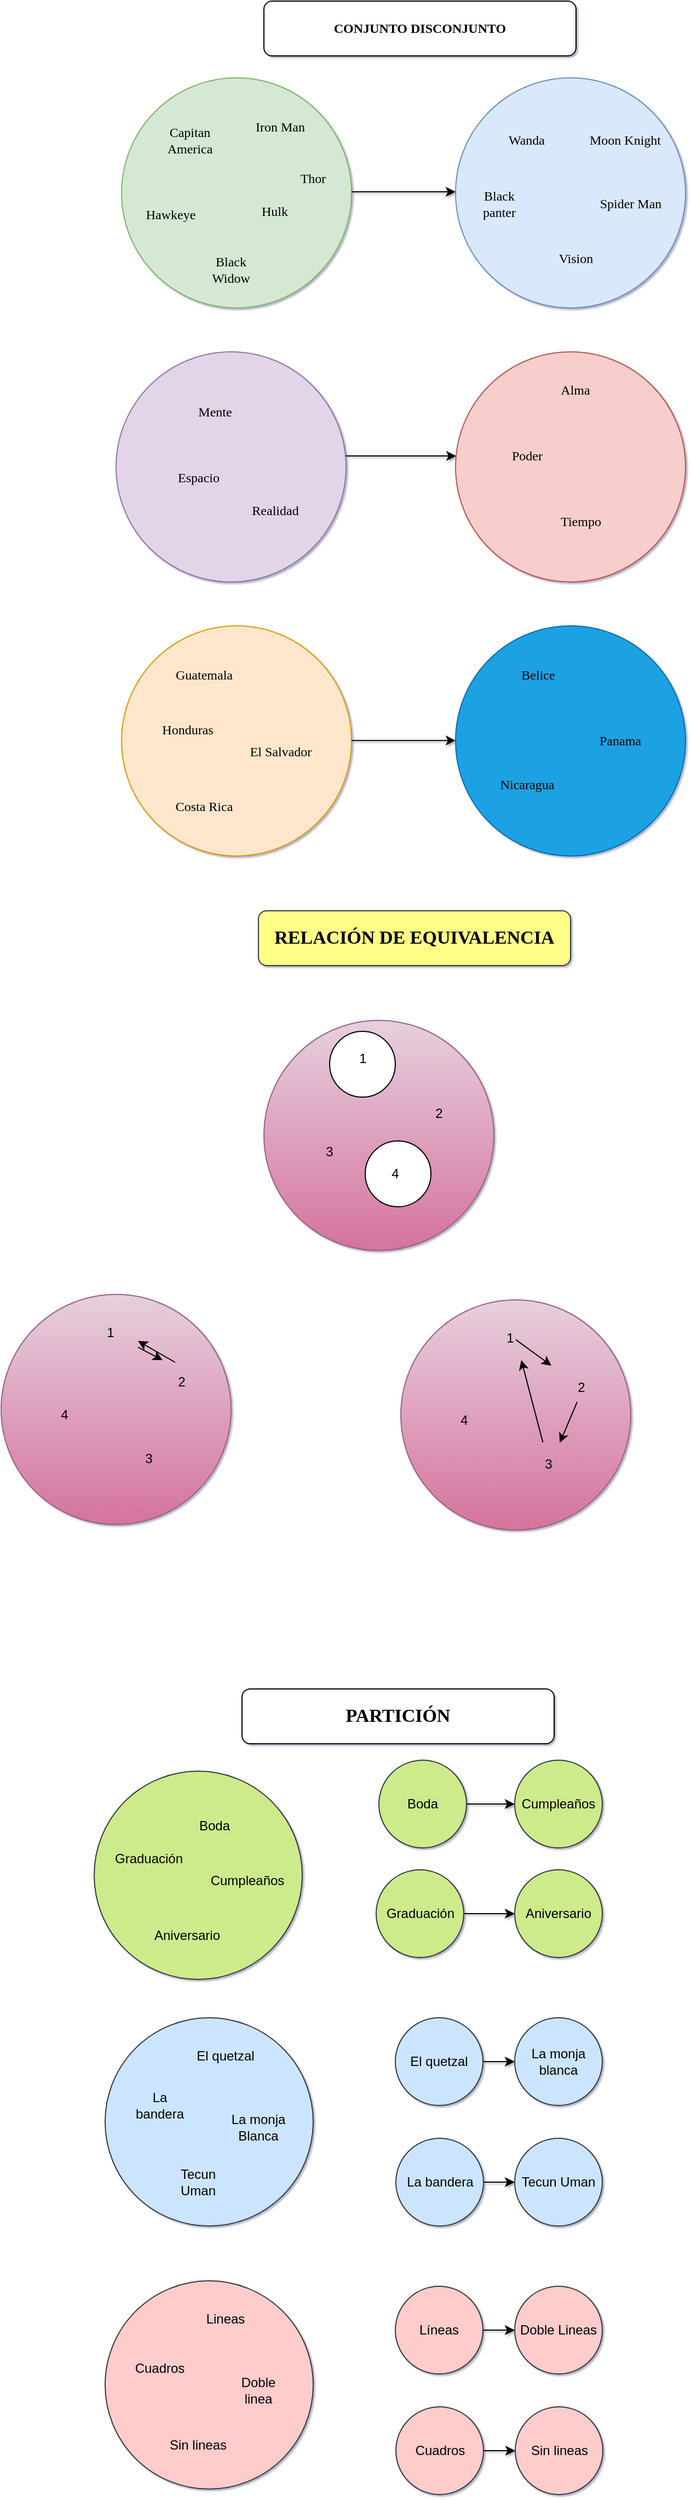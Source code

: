 <mxfile version="24.7.8">
  <diagram name="Página-1" id="axGaOMiNguj9mNMehI1z">
    <mxGraphModel dx="1133" dy="390" grid="1" gridSize="10" guides="1" tooltips="1" connect="1" arrows="1" fold="1" page="0" pageScale="1" pageWidth="827" pageHeight="1169" math="0" shadow="1">
      <root>
        <mxCell id="0" />
        <mxCell id="1" parent="0" />
        <mxCell id="NTW8lqb4IceoXrUEUNiD-11" value="" style="ellipse;whiteSpace=wrap;html=1;aspect=fixed;fillColor=#dae8fc;strokeColor=#6c8ebf;" vertex="1" parent="1">
          <mxGeometry x="390" y="70" width="210" height="210" as="geometry" />
        </mxCell>
        <mxCell id="NTW8lqb4IceoXrUEUNiD-7" value="" style="ellipse;whiteSpace=wrap;html=1;aspect=fixed;fillColor=#e1d5e7;strokeColor=#9673a6;" vertex="1" parent="1">
          <mxGeometry x="80" y="320" width="210" height="210" as="geometry" />
        </mxCell>
        <mxCell id="NTW8lqb4IceoXrUEUNiD-25" value="" style="ellipse;whiteSpace=wrap;html=1;aspect=fixed;fillColor=#f8cecc;strokeColor=#b85450;" vertex="1" parent="1">
          <mxGeometry x="390" y="320" width="210" height="210" as="geometry" />
        </mxCell>
        <mxCell id="NTW8lqb4IceoXrUEUNiD-1" value="" style="ellipse;whiteSpace=wrap;html=1;aspect=fixed;fillColor=#d5e8d4;strokeColor=#82b366;" vertex="1" parent="1">
          <mxGeometry x="85" y="70" width="210" height="210" as="geometry" />
        </mxCell>
        <mxCell id="NTW8lqb4IceoXrUEUNiD-2" value="&lt;font style=&quot;vertical-align: inherit;&quot;&gt;&lt;font style=&quot;vertical-align: inherit;&quot;&gt;&lt;font style=&quot;vertical-align: inherit;&quot;&gt;&lt;font style=&quot;vertical-align: inherit;&quot;&gt;Moon Knight&lt;/font&gt;&lt;/font&gt;&lt;/font&gt;&lt;/font&gt;" style="text;html=1;align=center;verticalAlign=middle;whiteSpace=wrap;rounded=0;fontFamily=Comic Sans MS;" vertex="1" parent="1">
          <mxGeometry x="500" y="117" width="90" height="20" as="geometry" />
        </mxCell>
        <mxCell id="NTW8lqb4IceoXrUEUNiD-3" value="&lt;font style=&quot;vertical-align: inherit;&quot;&gt;&lt;font style=&quot;vertical-align: inherit;&quot;&gt;&lt;font style=&quot;vertical-align: inherit;&quot;&gt;&lt;font style=&quot;vertical-align: inherit;&quot;&gt;Spider Man&lt;/font&gt;&lt;/font&gt;&lt;/font&gt;&lt;/font&gt;" style="text;html=1;align=center;verticalAlign=middle;whiteSpace=wrap;rounded=0;fontFamily=Comic Sans MS;" vertex="1" parent="1">
          <mxGeometry x="510" y="170" width="80" height="30" as="geometry" />
        </mxCell>
        <mxCell id="NTW8lqb4IceoXrUEUNiD-5" value="&lt;font style=&quot;vertical-align: inherit;&quot;&gt;&lt;font style=&quot;vertical-align: inherit;&quot;&gt;Hulk&lt;/font&gt;&lt;/font&gt;" style="text;html=1;align=center;verticalAlign=middle;whiteSpace=wrap;rounded=0;fontFamily=Comic Sans MS;" vertex="1" parent="1">
          <mxGeometry x="195" y="177" width="60" height="30" as="geometry" />
        </mxCell>
        <mxCell id="NTW8lqb4IceoXrUEUNiD-40" value="" style="edgeStyle=orthogonalEdgeStyle;rounded=0;orthogonalLoop=1;jettySize=auto;html=1;fontFamily=Comic Sans MS;" edge="1" parent="1" source="NTW8lqb4IceoXrUEUNiD-7" target="NTW8lqb4IceoXrUEUNiD-25">
          <mxGeometry relative="1" as="geometry">
            <Array as="points">
              <mxPoint x="320" y="415" />
              <mxPoint x="320" y="415" />
            </Array>
          </mxGeometry>
        </mxCell>
        <mxCell id="NTW8lqb4IceoXrUEUNiD-16" value="&lt;font style=&quot;vertical-align: inherit;&quot;&gt;&lt;font style=&quot;vertical-align: inherit;&quot;&gt;Mente&lt;/font&gt;&lt;/font&gt;" style="text;html=1;align=center;verticalAlign=middle;resizable=0;points=[];autosize=1;strokeColor=none;fillColor=none;fontFamily=Comic Sans MS;" vertex="1" parent="1">
          <mxGeometry x="140" y="360" width="60" height="30" as="geometry" />
        </mxCell>
        <mxCell id="NTW8lqb4IceoXrUEUNiD-17" value="&lt;font style=&quot;vertical-align: inherit;&quot;&gt;&lt;font style=&quot;vertical-align: inherit;&quot;&gt;Alma&lt;/font&gt;&lt;/font&gt;" style="text;html=1;align=center;verticalAlign=middle;resizable=0;points=[];autosize=1;strokeColor=none;fillColor=none;fontFamily=Comic Sans MS;" vertex="1" parent="1">
          <mxGeometry x="474" y="340" width="50" height="30" as="geometry" />
        </mxCell>
        <mxCell id="NTW8lqb4IceoXrUEUNiD-18" value="&lt;font style=&quot;vertical-align: inherit;&quot;&gt;&lt;font style=&quot;vertical-align: inherit;&quot;&gt;Tiempo&lt;/font&gt;&lt;/font&gt;" style="text;html=1;align=center;verticalAlign=middle;resizable=0;points=[];autosize=1;strokeColor=none;fillColor=none;fontFamily=Comic Sans MS;" vertex="1" parent="1">
          <mxGeometry x="474" y="460" width="60" height="30" as="geometry" />
        </mxCell>
        <mxCell id="NTW8lqb4IceoXrUEUNiD-19" value="&lt;font style=&quot;vertical-align: inherit;&quot;&gt;&lt;font style=&quot;vertical-align: inherit;&quot;&gt;Realidad&lt;/font&gt;&lt;/font&gt;" style="text;html=1;align=center;verticalAlign=middle;resizable=0;points=[];autosize=1;strokeColor=none;fillColor=none;fontFamily=Comic Sans MS;" vertex="1" parent="1">
          <mxGeometry x="190" y="450" width="70" height="30" as="geometry" />
        </mxCell>
        <mxCell id="NTW8lqb4IceoXrUEUNiD-20" value="&lt;font style=&quot;vertical-align: inherit;&quot;&gt;&lt;font style=&quot;vertical-align: inherit;&quot;&gt;Espacio&lt;/font&gt;&lt;/font&gt;" style="text;html=1;align=center;verticalAlign=middle;resizable=0;points=[];autosize=1;strokeColor=none;fillColor=none;fontFamily=Comic Sans MS;" vertex="1" parent="1">
          <mxGeometry x="120" y="420" width="70" height="30" as="geometry" />
        </mxCell>
        <mxCell id="NTW8lqb4IceoXrUEUNiD-21" value="&lt;font style=&quot;vertical-align: inherit;&quot;&gt;&lt;font style=&quot;vertical-align: inherit;&quot;&gt;Poder&lt;/font&gt;&lt;/font&gt;" style="text;html=1;align=center;verticalAlign=middle;resizable=0;points=[];autosize=1;strokeColor=none;fillColor=none;fontFamily=Comic Sans MS;" vertex="1" parent="1">
          <mxGeometry x="425" y="400" width="60" height="30" as="geometry" />
        </mxCell>
        <mxCell id="NTW8lqb4IceoXrUEUNiD-30" value="" style="ellipse;whiteSpace=wrap;html=1;aspect=fixed;fillColor=#ffe6cc;strokeColor=#d79b00;" vertex="1" parent="1">
          <mxGeometry x="85" y="570" width="210" height="210" as="geometry" />
        </mxCell>
        <mxCell id="NTW8lqb4IceoXrUEUNiD-35" value="" style="ellipse;whiteSpace=wrap;html=1;aspect=fixed;fillColor=#1ba1e2;fontColor=#ffffff;strokeColor=#006EAF;" vertex="1" parent="1">
          <mxGeometry x="390" y="570" width="210" height="210" as="geometry" />
        </mxCell>
        <mxCell id="NTW8lqb4IceoXrUEUNiD-42" value="" style="endArrow=classic;html=1;rounded=0;exitX=1;exitY=0.5;exitDx=0;exitDy=0;entryX=0;entryY=0.5;entryDx=0;entryDy=0;" edge="1" parent="1">
          <mxGeometry width="50" height="50" relative="1" as="geometry">
            <mxPoint x="295" y="174" as="sourcePoint" />
            <mxPoint x="390.0" y="174" as="targetPoint" />
          </mxGeometry>
        </mxCell>
        <mxCell id="NTW8lqb4IceoXrUEUNiD-43" value="" style="endArrow=classic;html=1;rounded=0;exitX=1;exitY=0.5;exitDx=0;exitDy=0;entryX=0;entryY=0.5;entryDx=0;entryDy=0;fontFamily=Comic Sans MS;" edge="1" parent="1">
          <mxGeometry width="50" height="50" relative="1" as="geometry">
            <mxPoint x="295" y="674.58" as="sourcePoint" />
            <mxPoint x="390" y="674.58" as="targetPoint" />
          </mxGeometry>
        </mxCell>
        <mxCell id="NTW8lqb4IceoXrUEUNiD-44" value="CONJUNTO DISCONJUNTO" style="rounded=1;whiteSpace=wrap;html=1;fontStyle=1;fontFamily=Comic Sans MS;" vertex="1" parent="1">
          <mxGeometry x="215" width="285" height="50" as="geometry" />
        </mxCell>
        <mxCell id="NTW8lqb4IceoXrUEUNiD-45" value="&lt;font style=&quot;vertical-align: inherit;&quot;&gt;&lt;font style=&quot;vertical-align: inherit;&quot;&gt;Capitan America&lt;/font&gt;&lt;/font&gt;" style="text;html=1;align=center;verticalAlign=middle;whiteSpace=wrap;rounded=0;fontFamily=Comic Sans MS;" vertex="1" parent="1">
          <mxGeometry x="115" y="107" width="65" height="40" as="geometry" />
        </mxCell>
        <mxCell id="NTW8lqb4IceoXrUEUNiD-46" value="&lt;font style=&quot;vertical-align: inherit;&quot;&gt;&lt;font style=&quot;vertical-align: inherit;&quot;&gt;Iron Man&lt;/font&gt;&lt;/font&gt;&lt;span style=&quot;color: rgba(0, 0, 0, 0); font-family: monospace; font-size: 0px; text-align: start; text-wrap: nowrap;&quot;&gt;%3CmxGraphModel%3E%3Croot%3E%3CmxCell%20id%3D%220%22%2F%3E%3CmxCell%20id%3D%221%22%20parent%3D%220%22%2F%3E%3CmxCell%20id%3D%222%22%20value%3D%22%26lt%3Bfont%20style%3D%26quot%3Bvertical-align%3A%20inherit%3B%26quot%3B%26gt%3B%26lt%3Bfont%20style%3D%26quot%3Bvertical-align%3A%20inherit%3B%26quot%3B%26gt%3BHulk%26lt%3B%2Ffont%26gt%3B%26lt%3B%2Ffont%26gt%3B%22%20style%3D%22text%3Bhtml%3D1%3Balign%3Dcenter%3BverticalAlign%3Dmiddle%3BwhiteSpace%3Dwrap%3Brounded%3D0%3BfontFamily%3DComic%20Sans%20MS%3B%22%20vertex%3D%221%22%20parent%3D%221%22%3E%3CmxGeometry%20x%3D%22190%22%20y%3D%22217%22%20width%3D%2260%22%20height%3D%2230%22%20as%3D%22geometry%22%2F%3E%3C%2FmxCell%3E%3C%2Froot%3E%3C%2FmxGraphModel%3E&lt;/span&gt;&lt;span style=&quot;color: rgba(0, 0, 0, 0); font-family: monospace; font-size: 0px; text-align: start; text-wrap: nowrap;&quot;&gt;%3CmxGraphModel%3E%3Croot%3E%3CmxCell%20id%3D%220%22%2F%3E%3CmxCell%20id%3D%221%22%20parent%3D%220%22%2F%3E%3CmxCell%20id%3D%222%22%20value%3D%22%26lt%3Bfont%20style%3D%26quot%3Bvertical-align%3A%20inherit%3B%26quot%3B%26gt%3B%26lt%3Bfont%20style%3D%26quot%3Bvertical-align%3A%20inherit%3B%26quot%3B%26gt%3BHulk%26lt%3B%2Ffont%26gt%3B%26lt%3B%2Ffont%26gt%3B%22%20style%3D%22text%3Bhtml%3D1%3Balign%3Dcenter%3BverticalAlign%3Dmiddle%3BwhiteSpace%3Dwrap%3Brounded%3D0%3BfontFamily%3DComic%20Sans%20MS%3B%22%20vertex%3D%221%22%20parent%3D%221%22%3E%3CmxGeometry%20x%3D%22190%22%20y%3D%22217%22%20width%3D%2260%22%20height%3D%2230%22%20as%3D%22geometry%22%2F%3E%3C%2FmxCell%3E%3C%2Froot%3E%3C%2FmxGraphModel%3E&lt;/span&gt;" style="text;html=1;align=center;verticalAlign=middle;whiteSpace=wrap;rounded=0;fontFamily=Comic Sans MS;" vertex="1" parent="1">
          <mxGeometry x="200" y="100" width="60" height="30" as="geometry" />
        </mxCell>
        <mxCell id="NTW8lqb4IceoXrUEUNiD-47" value="&lt;font style=&quot;vertical-align: inherit;&quot;&gt;&lt;font style=&quot;vertical-align: inherit;&quot;&gt;Hawkeye&lt;/font&gt;&lt;/font&gt;" style="text;html=1;align=center;verticalAlign=middle;whiteSpace=wrap;rounded=0;fontFamily=Comic Sans MS;" vertex="1" parent="1">
          <mxGeometry x="100" y="180" width="60" height="30" as="geometry" />
        </mxCell>
        <mxCell id="NTW8lqb4IceoXrUEUNiD-48" value="&lt;font style=&quot;vertical-align: inherit;&quot;&gt;&lt;font style=&quot;vertical-align: inherit;&quot;&gt;Thor&lt;/font&gt;&lt;/font&gt;" style="text;html=1;align=center;verticalAlign=middle;whiteSpace=wrap;rounded=0;fontFamily=Comic Sans MS;" vertex="1" parent="1">
          <mxGeometry x="230" y="147" width="60" height="30" as="geometry" />
        </mxCell>
        <mxCell id="NTW8lqb4IceoXrUEUNiD-49" value="Black Widow" style="text;html=1;align=center;verticalAlign=middle;whiteSpace=wrap;rounded=0;fontFamily=Comic Sans MS;" vertex="1" parent="1">
          <mxGeometry x="155" y="230" width="60" height="30" as="geometry" />
        </mxCell>
        <mxCell id="NTW8lqb4IceoXrUEUNiD-50" value="&lt;font style=&quot;vertical-align: inherit;&quot;&gt;&lt;font style=&quot;vertical-align: inherit;&quot;&gt;Black panter&lt;/font&gt;&lt;/font&gt;" style="text;html=1;align=center;verticalAlign=middle;whiteSpace=wrap;rounded=0;fontFamily=Comic Sans MS;" vertex="1" parent="1">
          <mxGeometry x="400" y="170" width="60" height="30" as="geometry" />
        </mxCell>
        <mxCell id="NTW8lqb4IceoXrUEUNiD-52" value="&lt;font style=&quot;vertical-align: inherit;&quot;&gt;&lt;font style=&quot;vertical-align: inherit;&quot;&gt;Wanda&lt;/font&gt;&lt;/font&gt;" style="text;html=1;align=center;verticalAlign=middle;whiteSpace=wrap;rounded=0;fontFamily=Comic Sans MS;" vertex="1" parent="1">
          <mxGeometry x="425" y="112" width="60" height="30" as="geometry" />
        </mxCell>
        <mxCell id="NTW8lqb4IceoXrUEUNiD-53" value="&lt;font style=&quot;vertical-align: inherit;&quot;&gt;&lt;font style=&quot;vertical-align: inherit;&quot;&gt;&lt;font style=&quot;vertical-align: inherit;&quot;&gt;&lt;font style=&quot;vertical-align: inherit;&quot;&gt;Vision&lt;/font&gt;&lt;/font&gt;&lt;/font&gt;&lt;/font&gt;" style="text;html=1;align=center;verticalAlign=middle;whiteSpace=wrap;rounded=0;fontFamily=Comic Sans MS;" vertex="1" parent="1">
          <mxGeometry x="460" y="220" width="80" height="30" as="geometry" />
        </mxCell>
        <mxCell id="NTW8lqb4IceoXrUEUNiD-54" value="&lt;font style=&quot;vertical-align: inherit;&quot;&gt;&lt;font style=&quot;vertical-align: inherit;&quot;&gt;Guatemala&lt;/font&gt;&lt;/font&gt;&lt;span style=&quot;color: rgba(0, 0, 0, 0); font-family: monospace; font-size: 0px; text-align: start;&quot;&gt;%3CmxGraphModel%3E%3Croot%3E%3CmxCell%20id%3D%220%22%2F%3E%3CmxCell%20id%3D%221%22%20parent%3D%220%22%2F%3E%3CmxCell%20id%3D%222%22%20value%3D%22%26lt%3Bfont%20style%3D%26quot%3Bvertical-align%3A%20inherit%3B%26quot%3B%26gt%3B%26lt%3Bfont%20style%3D%26quot%3Bvertical-align%3A%20inherit%3B%26quot%3B%26gt%3BRealidad%26lt%3B%2Ffont%26gt%3B%26lt%3B%2Ffont%26gt%3B%22%20style%3D%22text%3Bhtml%3D1%3Balign%3Dcenter%3BverticalAlign%3Dmiddle%3Bresizable%3D0%3Bpoints%3D%5B%5D%3Bautosize%3D1%3BstrokeColor%3Dnone%3BfillColor%3Dnone%3BfontFamily%3DComic%20Sans%20MS%3B%22%20vertex%3D%221%22%20parent%3D%221%22%3E%3CmxGeometry%20x%3D%22190%22%20y%3D%22450%22%20width%3D%2270%22%20height%3D%2230%22%20as%3D%22geometry%22%2F%3E%3C%2FmxCell%3E%3C%2Froot%3E%3C%2FmxGraphModel%3E&lt;/span&gt;&lt;span style=&quot;color: rgba(0, 0, 0, 0); font-family: monospace; font-size: 0px; text-align: start;&quot;&gt;%3CmxGraphModel%3E%3Croot%3E%3CmxCell%20id%3D%220%22%2F%3E%3CmxCell%20id%3D%221%22%20parent%3D%220%22%2F%3E%3CmxCell%20id%3D%222%22%20value%3D%22%26lt%3Bfont%20style%3D%26quot%3Bvertical-align%3A%20inherit%3B%26quot%3B%26gt%3B%26lt%3Bfont%20style%3D%26quot%3Bvertical-align%3A%20inherit%3B%26quot%3B%26gt%3BRealidad%26lt%3B%2Ffont%26gt%3B%26lt%3B%2Ffont%26gt%3B%22%20style%3D%22text%3Bhtml%3D1%3Balign%3Dcenter%3BverticalAlign%3Dmiddle%3Bresizable%3D0%3Bpoints%3D%5B%5D%3Bautosize%3D1%3BstrokeColor%3Dnone%3BfillColor%3Dnone%3BfontFamily%3DComic%20Sans%20MS%3B%22%20vertex%3D%221%22%20parent%3D%221%22%3E%3CmxGeometry%20x%3D%22190%22%20y%3D%22450%22%20width%3D%2270%22%20height%3D%2230%22%20as%3D%22geometry%22%2F%3E%3C%2FmxCell%3E%3C%2Froot%3E%3C%2FmxGraphModel%3E&lt;/span&gt;" style="text;html=1;align=center;verticalAlign=middle;resizable=0;points=[];autosize=1;strokeColor=none;fillColor=none;fontFamily=Comic Sans MS;" vertex="1" parent="1">
          <mxGeometry x="120" y="600" width="80" height="30" as="geometry" />
        </mxCell>
        <mxCell id="NTW8lqb4IceoXrUEUNiD-55" value="Panama&lt;span style=&quot;color: rgba(0, 0, 0, 0); font-family: monospace; font-size: 0px; text-align: start;&quot;&gt;%3CmxGraphModel%3E%3Croot%3E%3CmxCell%20id%3D%220%22%2F%3E%3CmxCell%20id%3D%221%22%20parent%3D%220%22%2F%3E%3CmxCell%20id%3D%222%22%20value%3D%22%26lt%3Bfont%20style%3D%26quot%3Bvertical-align%3A%20inherit%3B%26quot%3B%26gt%3B%26lt%3Bfont%20style%3D%26quot%3Bvertical-align%3A%20inherit%3B%26quot%3B%26gt%3BGuatemala%26lt%3B%2Ffont%26gt%3B%26lt%3B%2Ffont%26gt%3B%26lt%3Bspan%20style%3D%26quot%3Bcolor%3A%20rgba(0%2C%200%2C%200%2C%200)%3B%20font-family%3A%20monospace%3B%20font-size%3A%200px%3B%20text-align%3A%20start%3B%26quot%3B%26gt%3B%253CmxGraphModel%253E%253Croot%253E%253CmxCell%2520id%253D%25220%2522%252F%253E%253CmxCell%2520id%253D%25221%2522%2520parent%253D%25220%2522%252F%253E%253CmxCell%2520id%253D%25222%2522%2520value%253D%2522%2526lt%253Bfont%2520style%253D%2526quot%253Bvertical-align%253A%2520inherit%253B%2526quot%253B%2526gt%253B%2526lt%253Bfont%2520style%253D%2526quot%253Bvertical-align%253A%2520inherit%253B%2526quot%253B%2526gt%253BRealidad%2526lt%253B%252Ffont%2526gt%253B%2526lt%253B%252Ffont%2526gt%253B%2522%2520style%253D%2522text%253Bhtml%253D1%253Balign%253Dcenter%253BverticalAlign%253Dmiddle%253Bresizable%253D0%253Bpoints%253D%255B%255D%253Bautosize%253D1%253BstrokeColor%253Dnone%253BfillColor%253Dnone%253BfontFamily%253DComic%2520Sans%2520MS%253B%2522%2520vertex%253D%25221%2522%2520parent%253D%25221%2522%253E%253CmxGeometry%2520x%253D%2522190%2522%2520y%253D%2522450%2522%2520width%253D%252270%2522%2520height%253D%252230%2522%2520as%253D%2522geometry%2522%252F%253E%253C%252FmxCell%253E%253C%252Froot%253E%253C%252FmxGraphModel%253E%26lt%3B%2Fspan%26gt%3B%26lt%3Bspan%20style%3D%26quot%3Bcolor%3A%20rgba(0%2C%200%2C%200%2C%200)%3B%20font-family%3A%20monospace%3B%20font-size%3A%200px%3B%20text-align%3A%20start%3B%26quot%3B%26gt%3B%253CmxGraphModel%253E%253Croot%253E%253CmxCell%2520id%253D%25220%2522%252F%253E%253CmxCell%2520id%253D%25221%2522%2520parent%253D%25220%2522%252F%253E%253CmxCell%2520id%253D%25222%2522%2520value%253D%2522%2526lt%253Bfont%2520style%253D%2526quot%253Bvertical-align%253A%2520inherit%253B%2526quot%253B%2526gt%253B%2526lt%253Bfont%2520style%253D%2526quot%253Bvertical-align%253A%2520inherit%253B%2526quot%253B%2526gt%253BRealidad%2526lt%253B%252Ffont%2526gt%253B%2526lt%253B%252Ffont%2526gt%253B%2522%2520style%253D%2522text%253Bhtml%253D1%253Balign%253Dcenter%253BverticalAlign%253Dmiddle%253Bresizable%253D0%253Bpoints%253D%255B%255D%253Bautosize%253D1%253BstrokeColor%253Dnone%253BfillColor%253Dnone%253BfontFamily%253DComic%2520Sans%2520MS%253B%2522%2520vertex%253D%25221%2522%2520parent%253D%25221%2522%253E%253CmxGeometry%2520x%253D%2522190%2522%2520y%253D%2522450%2522%2520width%253D%252270%2522%2520height%253D%252230%2522%2520as%253D%2522geometry%2522%252F%253E%253C%252FmxCell%253E%253C%252Froot%253E%253C%252FmxGraphModel%253E%26lt%3B%2Fspan%26gt%3B%22%20style%3D%22text%3Bhtml%3D1%3Balign%3Dcenter%3BverticalAlign%3Dmiddle%3Bresizable%3D0%3Bpoints%3D%5B%5D%3Bautosize%3D1%3BstrokeColor%3Dnone%3BfillColor%3Dnone%3BfontFamily%3DComic%20Sans%20MS%3B%22%20vertex%3D%221%22%20parent%3D%221%22%3E%3CmxGeometry%20x%3D%22120%22%20y%3D%22600%22%20width%3D%2280%22%20height%3D%2230%22%20as%3D%22geometry%22%2F%3E%3C%2FmxCell%3E%3C%2Froot%3E%3C%2FmxGraphModel%3E&lt;/span&gt;" style="text;html=1;align=center;verticalAlign=middle;resizable=0;points=[];autosize=1;strokeColor=none;fillColor=none;fontFamily=Comic Sans MS;" vertex="1" parent="1">
          <mxGeometry x="510" y="660" width="60" height="30" as="geometry" />
        </mxCell>
        <mxCell id="NTW8lqb4IceoXrUEUNiD-56" value="Costa Rica" style="text;html=1;align=center;verticalAlign=middle;resizable=0;points=[];autosize=1;strokeColor=none;fillColor=none;fontFamily=Comic Sans MS;" vertex="1" parent="1">
          <mxGeometry x="120" y="720" width="80" height="30" as="geometry" />
        </mxCell>
        <mxCell id="NTW8lqb4IceoXrUEUNiD-57" value="Belice&lt;span style=&quot;color: rgba(0, 0, 0, 0); font-family: monospace; font-size: 0px; text-align: start;&quot;&gt;%3CmxGraphModel%3E%3Croot%3E%3CmxCell%20id%3D%220%22%2F%3E%3CmxCell%20id%3D%221%22%20parent%3D%220%22%2F%3E%3CmxCell%20id%3D%222%22%20value%3D%22%26lt%3Bfont%20style%3D%26quot%3Bvertical-align%3A%20inherit%3B%26quot%3B%26gt%3B%26lt%3Bfont%20style%3D%26quot%3Bvertical-align%3A%20inherit%3B%26quot%3B%26gt%3BGuatemala%26lt%3B%2Ffont%26gt%3B%26lt%3B%2Ffont%26gt%3B%26lt%3Bspan%20style%3D%26quot%3Bcolor%3A%20rgba(0%2C%200%2C%200%2C%200)%3B%20font-family%3A%20monospace%3B%20font-size%3A%200px%3B%20text-align%3A%20start%3B%26quot%3B%26gt%3B%253CmxGraphModel%253E%253Croot%253E%253CmxCell%2520id%253D%25220%2522%252F%253E%253CmxCell%2520id%253D%25221%2522%2520parent%253D%25220%2522%252F%253E%253CmxCell%2520id%253D%25222%2522%2520value%253D%2522%2526lt%253Bfont%2520style%253D%2526quot%253Bvertical-align%253A%2520inherit%253B%2526quot%253B%2526gt%253B%2526lt%253Bfont%2520style%253D%2526quot%253Bvertical-align%253A%2520inherit%253B%2526quot%253B%2526gt%253BRealidad%2526lt%253B%252Ffont%2526gt%253B%2526lt%253B%252Ffont%2526gt%253B%2522%2520style%253D%2522text%253Bhtml%253D1%253Balign%253Dcenter%253BverticalAlign%253Dmiddle%253Bresizable%253D0%253Bpoints%253D%255B%255D%253Bautosize%253D1%253BstrokeColor%253Dnone%253BfillColor%253Dnone%253BfontFamily%253DComic%2520Sans%2520MS%253B%2522%2520vertex%253D%25221%2522%2520parent%253D%25221%2522%253E%253CmxGeometry%2520x%253D%2522190%2522%2520y%253D%2522450%2522%2520width%253D%252270%2522%2520height%253D%252230%2522%2520as%253D%2522geometry%2522%252F%253E%253C%252FmxCell%253E%253C%252Froot%253E%253C%252FmxGraphModel%253E%26lt%3B%2Fspan%26gt%3B%26lt%3Bspan%20style%3D%26quot%3Bcolor%3A%20rgba(0%2C%200%2C%200%2C%200)%3B%20font-family%3A%20monospace%3B%20font-size%3A%200px%3B%20text-align%3A%20start%3B%26quot%3B%26gt%3B%253CmxGraphModel%253E%253Croot%253E%253CmxCell%2520id%253D%25220%2522%252F%253E%253CmxCell%2520id%253D%25221%2522%2520parent%253D%25220%2522%252F%253E%253CmxCell%2520id%253D%25222%2522%2520value%253D%2522%2526lt%253Bfont%2520style%253D%2526quot%253Bvertical-align%253A%2520inherit%253B%2526quot%253B%2526gt%253B%2526lt%253Bfont%2520style%253D%2526quot%253Bvertical-align%253A%2520inherit%253B%2526quot%253B%2526gt%253BRealidad%2526lt%253B%252Ffont%2526gt%253B%2526lt%253B%252Ffont%2526gt%253B%2522%2520style%253D%2522text%253Bhtml%253D1%253Balign%253Dcenter%253BverticalAlign%253Dmiddle%253Bresizable%253D0%253Bpoints%253D%255B%255D%253Bautosize%253D1%253BstrokeColor%253Dnone%253BfillColor%253Dnone%253BfontFamily%253DComic%2520Sans%2520MS%253B%2522%2520vertex%253D%25221%2522%2520parent%253D%25221%2522%253E%253CmxGeometry%2520x%253D%2522190%2522%2520y%253D%2522450%2522%2520width%253D%252270%2522%2520height%253D%252230%2522%2520as%253D%2522geometry%2522%252F%253E%253C%252FmxCell%253E%253C%252Froot%253E%253C%252FmxGraphModel%253E%26lt%3B%2Fspan%26gt%3B%22%20style%3D%22text%3Bhtml%3D1%3Balign%3Dcenter%3BverticalAlign%3Dmiddle%3Bresizable%3D0%3Bpoints%3D%5B%5D%3Bautosize%3D1%3BstrokeColor%3Dnone%3BfillColor%3Dnone%3BfontFamily%3DComic%20Sans%20MS%3B%22%20vertex%3D%221%22%20parent%3D%221%22%3E%3CmxGeometry%20x%3D%22120%22%20y%3D%22600%22%20width%3D%2280%22%20height%3D%2230%22%20as%3D%22geometry%22%2F%3E%3C%2FmxCell%3E%3C%2Froot%3E%3C%2FmxGraphModel%3E&lt;/span&gt;" style="text;html=1;align=center;verticalAlign=middle;resizable=0;points=[];autosize=1;strokeColor=none;fillColor=none;fontFamily=Comic Sans MS;" vertex="1" parent="1">
          <mxGeometry x="435" y="600" width="60" height="30" as="geometry" />
        </mxCell>
        <mxCell id="NTW8lqb4IceoXrUEUNiD-58" value="El Salvador" style="text;html=1;align=center;verticalAlign=middle;resizable=0;points=[];autosize=1;strokeColor=none;fillColor=none;fontFamily=Comic Sans MS;" vertex="1" parent="1">
          <mxGeometry x="185" y="670" width="90" height="30" as="geometry" />
        </mxCell>
        <mxCell id="NTW8lqb4IceoXrUEUNiD-59" value="Nicaragua" style="text;html=1;align=center;verticalAlign=middle;resizable=0;points=[];autosize=1;strokeColor=none;fillColor=none;fontFamily=Comic Sans MS;" vertex="1" parent="1">
          <mxGeometry x="415" y="700" width="80" height="30" as="geometry" />
        </mxCell>
        <mxCell id="NTW8lqb4IceoXrUEUNiD-60" value="Honduras" style="text;html=1;align=center;verticalAlign=middle;resizable=0;points=[];autosize=1;strokeColor=none;fillColor=none;fontFamily=Comic Sans MS;" vertex="1" parent="1">
          <mxGeometry x="105" y="650" width="80" height="30" as="geometry" />
        </mxCell>
        <mxCell id="NTW8lqb4IceoXrUEUNiD-62" value="&lt;font style=&quot;font-size: 17px;&quot;&gt;RELACIÓN DE EQUIVAL&lt;span style=&quot;color: rgba(0, 0, 0, 0); font-family: monospace; font-size: 0px; font-weight: 400; text-align: start; text-wrap: nowrap;&quot;&gt;%3CmxGraphModel%3E%3Croot%3E%3CmxCell%20id%3D%220%22%2F%3E%3CmxCell%20id%3D%221%22%20parent%3D%220%22%2F%3E%3CmxCell%20id%3D%222%22%20value%3D%22CONJUNTO%20DISCONJUNTO%22%20style%3D%22rounded%3D1%3BwhiteSpace%3Dwrap%3Bhtml%3D1%3BfontStyle%3D1%3BfontFamily%3DComic%20Sans%20MS%3B%22%20vertex%3D%221%22%20parent%3D%221%22%3E%3CmxGeometry%20x%3D%22215%22%20width%3D%22285%22%20height%3D%2250%22%20as%3D%22geometry%22%2F%3E%3C%2FmxCell%3E%3C%2Froot%3E%3C%2FmxGraphModel%3E&lt;/span&gt;ENCIA&lt;/font&gt;&lt;span style=&quot;color: rgba(0, 0, 0, 0); font-family: monospace; font-size: 0px; font-weight: 400; text-align: start; text-wrap: nowrap;&quot;&gt;3CmxGraphModel%3E%3Croot%3E%3CmxCell%20id%3D%220%22%2F%3E%3CmxCell%20id%3D%221%22%20parent%3D%220%22%2F%3E%3CmxCell%20id%3D%222%22%20value%3D%22CONJUNTO%20DISCONJUNTO%22%20style%3D%22rounded%3D1%3BwhiteSpace%3Dwrap%3Bhtml%3D1%3BfontStyle%3D1%3BfontFamily%3DComic%20Sans%20MS%3B%22%20vertex%3D%221%22%20parent%3D%221%22%3E%3CmxGeometry%20x%3D%22215%22%20width%3D%22285%22%20height%3D%2250%22%20as%3D%22geometry%22%2F%3E%3C%2FmxCell%3E%3C%2Froot%3E%3C%2FmxGraphModel%3E&lt;/span&gt;" style="rounded=1;whiteSpace=wrap;html=1;fontStyle=1;fontFamily=Comic Sans MS;fillColor=#ffff88;strokeColor=#36393d;" vertex="1" parent="1">
          <mxGeometry x="210" y="830" width="285" height="50" as="geometry" />
        </mxCell>
        <mxCell id="NTW8lqb4IceoXrUEUNiD-63" value="&lt;span style=&quot;font-size: 17px;&quot;&gt;PARTICIÓN&lt;/span&gt;" style="rounded=1;whiteSpace=wrap;html=1;fontStyle=1;fontFamily=Comic Sans MS;" vertex="1" parent="1">
          <mxGeometry x="195" y="1540" width="285" height="50" as="geometry" />
        </mxCell>
        <mxCell id="NTW8lqb4IceoXrUEUNiD-64" value="" style="ellipse;whiteSpace=wrap;html=1;aspect=fixed;fillColor=#cdeb8b;strokeColor=#36393d;" vertex="1" parent="1">
          <mxGeometry x="60" y="1615" width="190" height="190" as="geometry" />
        </mxCell>
        <mxCell id="NTW8lqb4IceoXrUEUNiD-65" value="Boda" style="text;html=1;align=center;verticalAlign=middle;whiteSpace=wrap;rounded=0;" vertex="1" parent="1">
          <mxGeometry x="140" y="1650" width="60" height="30" as="geometry" />
        </mxCell>
        <mxCell id="NTW8lqb4IceoXrUEUNiD-66" value="Aniversario" style="text;html=1;align=center;verticalAlign=middle;whiteSpace=wrap;rounded=0;" vertex="1" parent="1">
          <mxGeometry x="115" y="1750" width="60" height="30" as="geometry" />
        </mxCell>
        <mxCell id="NTW8lqb4IceoXrUEUNiD-67" value="Cumpleaños" style="text;html=1;align=center;verticalAlign=middle;whiteSpace=wrap;rounded=0;" vertex="1" parent="1">
          <mxGeometry x="170" y="1700" width="60" height="30" as="geometry" />
        </mxCell>
        <mxCell id="NTW8lqb4IceoXrUEUNiD-68" value="Graduación" style="text;html=1;align=center;verticalAlign=middle;whiteSpace=wrap;rounded=0;" vertex="1" parent="1">
          <mxGeometry x="80" y="1680" width="60" height="30" as="geometry" />
        </mxCell>
        <mxCell id="NTW8lqb4IceoXrUEUNiD-117" value="" style="edgeStyle=orthogonalEdgeStyle;rounded=0;orthogonalLoop=1;jettySize=auto;html=1;" edge="1" parent="1" source="NTW8lqb4IceoXrUEUNiD-70" target="NTW8lqb4IceoXrUEUNiD-73">
          <mxGeometry relative="1" as="geometry" />
        </mxCell>
        <mxCell id="NTW8lqb4IceoXrUEUNiD-70" value="Boda" style="ellipse;whiteSpace=wrap;html=1;aspect=fixed;fillColor=#cdeb8b;strokeColor=#36393d;" vertex="1" parent="1">
          <mxGeometry x="320" y="1605" width="80" height="80" as="geometry" />
        </mxCell>
        <mxCell id="NTW8lqb4IceoXrUEUNiD-71" value="Aniversario" style="ellipse;whiteSpace=wrap;html=1;aspect=fixed;fillColor=#cdeb8b;strokeColor=#36393d;" vertex="1" parent="1">
          <mxGeometry x="444" y="1705" width="80" height="80" as="geometry" />
        </mxCell>
        <mxCell id="NTW8lqb4IceoXrUEUNiD-73" value="Cumpleaños" style="ellipse;whiteSpace=wrap;html=1;aspect=fixed;fillColor=#cdeb8b;strokeColor=#36393d;" vertex="1" parent="1">
          <mxGeometry x="444" y="1605" width="80" height="80" as="geometry" />
        </mxCell>
        <mxCell id="NTW8lqb4IceoXrUEUNiD-118" value="" style="edgeStyle=orthogonalEdgeStyle;rounded=0;orthogonalLoop=1;jettySize=auto;html=1;" edge="1" parent="1" source="NTW8lqb4IceoXrUEUNiD-74" target="NTW8lqb4IceoXrUEUNiD-71">
          <mxGeometry relative="1" as="geometry" />
        </mxCell>
        <mxCell id="NTW8lqb4IceoXrUEUNiD-74" value="Graduación" style="ellipse;whiteSpace=wrap;html=1;aspect=fixed;fillColor=#cdeb8b;strokeColor=#36393d;" vertex="1" parent="1">
          <mxGeometry x="317.5" y="1705" width="80" height="80" as="geometry" />
        </mxCell>
        <mxCell id="NTW8lqb4IceoXrUEUNiD-75" value="" style="ellipse;whiteSpace=wrap;html=1;aspect=fixed;fillColor=#cce5ff;strokeColor=#36393d;" vertex="1" parent="1">
          <mxGeometry x="70" y="1840" width="190" height="190" as="geometry" />
        </mxCell>
        <mxCell id="NTW8lqb4IceoXrUEUNiD-76" value="El quetzal" style="text;html=1;align=center;verticalAlign=middle;whiteSpace=wrap;rounded=0;" vertex="1" parent="1">
          <mxGeometry x="150" y="1860" width="60" height="30" as="geometry" />
        </mxCell>
        <mxCell id="NTW8lqb4IceoXrUEUNiD-77" value="Tecun Uman" style="text;html=1;align=center;verticalAlign=middle;whiteSpace=wrap;rounded=0;" vertex="1" parent="1">
          <mxGeometry x="125" y="1975" width="60" height="30" as="geometry" />
        </mxCell>
        <mxCell id="NTW8lqb4IceoXrUEUNiD-78" value="La monja Blanca" style="text;html=1;align=center;verticalAlign=middle;whiteSpace=wrap;rounded=0;" vertex="1" parent="1">
          <mxGeometry x="180" y="1925" width="60" height="30" as="geometry" />
        </mxCell>
        <mxCell id="NTW8lqb4IceoXrUEUNiD-79" value="La bandera" style="text;html=1;align=center;verticalAlign=middle;whiteSpace=wrap;rounded=0;" vertex="1" parent="1">
          <mxGeometry x="90" y="1905" width="60" height="30" as="geometry" />
        </mxCell>
        <mxCell id="NTW8lqb4IceoXrUEUNiD-119" value="" style="edgeStyle=orthogonalEdgeStyle;rounded=0;orthogonalLoop=1;jettySize=auto;html=1;" edge="1" parent="1" source="NTW8lqb4IceoXrUEUNiD-85" target="NTW8lqb4IceoXrUEUNiD-87">
          <mxGeometry relative="1" as="geometry" />
        </mxCell>
        <mxCell id="NTW8lqb4IceoXrUEUNiD-85" value="El quetzal" style="ellipse;whiteSpace=wrap;html=1;aspect=fixed;fillColor=#cce5ff;strokeColor=#36393d;" vertex="1" parent="1">
          <mxGeometry x="335" y="1840" width="80" height="80" as="geometry" />
        </mxCell>
        <mxCell id="NTW8lqb4IceoXrUEUNiD-86" value="Tecun Uman" style="ellipse;whiteSpace=wrap;html=1;aspect=fixed;fillColor=#cce5ff;strokeColor=#36393d;" vertex="1" parent="1">
          <mxGeometry x="444" y="1950" width="80" height="80" as="geometry" />
        </mxCell>
        <mxCell id="NTW8lqb4IceoXrUEUNiD-87" value="La monja blanca" style="ellipse;whiteSpace=wrap;html=1;aspect=fixed;fillColor=#cce5ff;strokeColor=#36393d;" vertex="1" parent="1">
          <mxGeometry x="444" y="1840" width="80" height="80" as="geometry" />
        </mxCell>
        <mxCell id="NTW8lqb4IceoXrUEUNiD-120" value="" style="edgeStyle=orthogonalEdgeStyle;rounded=0;orthogonalLoop=1;jettySize=auto;html=1;" edge="1" parent="1" source="NTW8lqb4IceoXrUEUNiD-88" target="NTW8lqb4IceoXrUEUNiD-86">
          <mxGeometry relative="1" as="geometry" />
        </mxCell>
        <mxCell id="NTW8lqb4IceoXrUEUNiD-88" value="La bandera" style="ellipse;whiteSpace=wrap;html=1;aspect=fixed;fillColor=#cce5ff;strokeColor=#36393d;" vertex="1" parent="1">
          <mxGeometry x="335.5" y="1950" width="80" height="80" as="geometry" />
        </mxCell>
        <mxCell id="NTW8lqb4IceoXrUEUNiD-102" value="" style="ellipse;whiteSpace=wrap;html=1;aspect=fixed;fillColor=#ffcccc;strokeColor=#36393d;" vertex="1" parent="1">
          <mxGeometry x="70" y="2080" width="190" height="190" as="geometry" />
        </mxCell>
        <mxCell id="NTW8lqb4IceoXrUEUNiD-103" value="Lineas" style="text;html=1;align=center;verticalAlign=middle;whiteSpace=wrap;rounded=0;fillColor=#ffcccc;strokeColor=none;" vertex="1" parent="1">
          <mxGeometry x="150" y="2100" width="60" height="30" as="geometry" />
        </mxCell>
        <mxCell id="NTW8lqb4IceoXrUEUNiD-104" value="Sin lineas" style="text;html=1;align=center;verticalAlign=middle;whiteSpace=wrap;rounded=0;fillColor=#ffcccc;strokeColor=none;" vertex="1" parent="1">
          <mxGeometry x="125" y="2215" width="60" height="30" as="geometry" />
        </mxCell>
        <mxCell id="NTW8lqb4IceoXrUEUNiD-105" value="Doble linea" style="text;html=1;align=center;verticalAlign=middle;whiteSpace=wrap;rounded=0;fillColor=#ffcccc;strokeColor=none;" vertex="1" parent="1">
          <mxGeometry x="180" y="2165" width="60" height="30" as="geometry" />
        </mxCell>
        <mxCell id="NTW8lqb4IceoXrUEUNiD-106" value="Cuadros" style="text;html=1;align=center;verticalAlign=middle;whiteSpace=wrap;rounded=0;fillColor=#ffcccc;strokeColor=none;" vertex="1" parent="1">
          <mxGeometry x="90" y="2145" width="60" height="30" as="geometry" />
        </mxCell>
        <mxCell id="NTW8lqb4IceoXrUEUNiD-121" value="" style="edgeStyle=orthogonalEdgeStyle;rounded=0;orthogonalLoop=1;jettySize=auto;html=1;" edge="1" parent="1" source="NTW8lqb4IceoXrUEUNiD-107" target="NTW8lqb4IceoXrUEUNiD-108">
          <mxGeometry relative="1" as="geometry" />
        </mxCell>
        <mxCell id="NTW8lqb4IceoXrUEUNiD-107" value="Líneas" style="ellipse;whiteSpace=wrap;html=1;aspect=fixed;fillColor=#ffcccc;strokeColor=#36393d;" vertex="1" parent="1">
          <mxGeometry x="335" y="2085" width="80" height="80" as="geometry" />
        </mxCell>
        <mxCell id="NTW8lqb4IceoXrUEUNiD-108" value="Doble Lineas" style="ellipse;whiteSpace=wrap;html=1;aspect=fixed;fillColor=#ffcccc;strokeColor=#36393d;" vertex="1" parent="1">
          <mxGeometry x="444" y="2085" width="80" height="80" as="geometry" />
        </mxCell>
        <mxCell id="NTW8lqb4IceoXrUEUNiD-109" value="Sin lineas" style="ellipse;whiteSpace=wrap;html=1;aspect=fixed;fillColor=#ffcccc;strokeColor=#36393d;" vertex="1" parent="1">
          <mxGeometry x="444.5" y="2195" width="80" height="80" as="geometry" />
        </mxCell>
        <mxCell id="NTW8lqb4IceoXrUEUNiD-122" value="" style="edgeStyle=orthogonalEdgeStyle;rounded=0;orthogonalLoop=1;jettySize=auto;html=1;" edge="1" parent="1" source="NTW8lqb4IceoXrUEUNiD-110" target="NTW8lqb4IceoXrUEUNiD-109">
          <mxGeometry relative="1" as="geometry" />
        </mxCell>
        <mxCell id="NTW8lqb4IceoXrUEUNiD-110" value="Cuadros" style="ellipse;whiteSpace=wrap;html=1;aspect=fixed;fillColor=#ffcccc;strokeColor=#36393d;" vertex="1" parent="1">
          <mxGeometry x="335.5" y="2195" width="80" height="80" as="geometry" />
        </mxCell>
        <mxCell id="NTW8lqb4IceoXrUEUNiD-123" value="" style="ellipse;whiteSpace=wrap;html=1;aspect=fixed;fillColor=#e6d0de;strokeColor=#996185;gradientColor=#d5739d;" vertex="1" parent="1">
          <mxGeometry x="215" y="930" width="210" height="210" as="geometry" />
        </mxCell>
        <mxCell id="NTW8lqb4IceoXrUEUNiD-126" value="2" style="text;html=1;align=center;verticalAlign=middle;whiteSpace=wrap;rounded=0;" vertex="1" parent="1">
          <mxGeometry x="340" y="1000" width="70" height="30" as="geometry" />
        </mxCell>
        <mxCell id="NTW8lqb4IceoXrUEUNiD-127" value="3" style="text;html=1;align=center;verticalAlign=middle;whiteSpace=wrap;rounded=0;" vertex="1" parent="1">
          <mxGeometry x="240" y="1030" width="70" height="40" as="geometry" />
        </mxCell>
        <mxCell id="NTW8lqb4IceoXrUEUNiD-130" value="" style="ellipse;whiteSpace=wrap;html=1;aspect=fixed;" vertex="1" parent="1">
          <mxGeometry x="275" y="940" width="60" height="60" as="geometry" />
        </mxCell>
        <mxCell id="NTW8lqb4IceoXrUEUNiD-124" value="1" style="text;html=1;align=center;verticalAlign=middle;whiteSpace=wrap;rounded=0;" vertex="1" parent="1">
          <mxGeometry x="267.5" y="945" width="75" height="40" as="geometry" />
        </mxCell>
        <mxCell id="NTW8lqb4IceoXrUEUNiD-131" value="" style="ellipse;whiteSpace=wrap;html=1;aspect=fixed;fillColor=#e6d0de;strokeColor=#996185;gradientColor=#d5739d;container=1;" vertex="1" parent="1">
          <mxGeometry x="-25" y="1180" width="210" height="210" as="geometry" />
        </mxCell>
        <mxCell id="NTW8lqb4IceoXrUEUNiD-132" value="" style="ellipse;whiteSpace=wrap;html=1;aspect=fixed;" vertex="1" parent="1">
          <mxGeometry x="307.5" y="1040" width="60" height="60" as="geometry" />
        </mxCell>
        <mxCell id="NTW8lqb4IceoXrUEUNiD-125" value="4" style="text;html=1;align=center;verticalAlign=middle;whiteSpace=wrap;rounded=0;" vertex="1" parent="1">
          <mxGeometry x="300" y="1050" width="70" height="40" as="geometry" />
        </mxCell>
        <mxCell id="NTW8lqb4IceoXrUEUNiD-133" value="1" style="text;html=1;align=center;verticalAlign=middle;whiteSpace=wrap;rounded=0;fillColor=none;" vertex="1" parent="1">
          <mxGeometry x="50" y="1200" width="50" height="30" as="geometry" />
        </mxCell>
        <mxCell id="NTW8lqb4IceoXrUEUNiD-134" value="3" style="text;html=1;align=center;verticalAlign=middle;whiteSpace=wrap;rounded=0;" vertex="1" parent="1">
          <mxGeometry x="75" y="1310" width="70" height="40" as="geometry" />
        </mxCell>
        <mxCell id="NTW8lqb4IceoXrUEUNiD-135" value="4" style="text;html=1;align=center;verticalAlign=middle;whiteSpace=wrap;rounded=0;" vertex="1" parent="1">
          <mxGeometry x="-2.5" y="1270" width="70" height="40" as="geometry" />
        </mxCell>
        <mxCell id="NTW8lqb4IceoXrUEUNiD-136" value="2" style="text;html=1;align=center;verticalAlign=middle;whiteSpace=wrap;rounded=0;" vertex="1" parent="1">
          <mxGeometry x="105" y="1240" width="70" height="40" as="geometry" />
        </mxCell>
        <mxCell id="NTW8lqb4IceoXrUEUNiD-140" value="" style="endArrow=classic;html=1;rounded=0;entryX=0.25;entryY=0;entryDx=0;entryDy=0;" edge="1" parent="1" source="NTW8lqb4IceoXrUEUNiD-133" target="NTW8lqb4IceoXrUEUNiD-136">
          <mxGeometry width="50" height="50" relative="1" as="geometry">
            <mxPoint x="80" y="1230" as="sourcePoint" />
            <mxPoint x="130" y="1180" as="targetPoint" />
          </mxGeometry>
        </mxCell>
        <mxCell id="NTW8lqb4IceoXrUEUNiD-141" value="" style="endArrow=classic;html=1;rounded=0;exitX=0.414;exitY=0.05;exitDx=0;exitDy=0;exitPerimeter=0;entryX=1;entryY=0.75;entryDx=0;entryDy=0;" edge="1" parent="1" source="NTW8lqb4IceoXrUEUNiD-136" target="NTW8lqb4IceoXrUEUNiD-133">
          <mxGeometry width="50" height="50" relative="1" as="geometry">
            <mxPoint x="80" y="1230" as="sourcePoint" />
            <mxPoint x="130" y="1180" as="targetPoint" />
          </mxGeometry>
        </mxCell>
        <mxCell id="NTW8lqb4IceoXrUEUNiD-143" value="" style="ellipse;whiteSpace=wrap;html=1;aspect=fixed;fillColor=#e6d0de;strokeColor=#996185;gradientColor=#d5739d;" vertex="1" parent="1">
          <mxGeometry x="340" y="1185" width="210" height="210" as="geometry" />
        </mxCell>
        <mxCell id="NTW8lqb4IceoXrUEUNiD-144" value="1" style="text;html=1;align=center;verticalAlign=middle;whiteSpace=wrap;rounded=0;fillColor=none;" vertex="1" parent="1">
          <mxGeometry x="415" y="1205" width="50" height="30" as="geometry" />
        </mxCell>
        <mxCell id="NTW8lqb4IceoXrUEUNiD-145" value="3" style="text;html=1;align=center;verticalAlign=middle;whiteSpace=wrap;rounded=0;" vertex="1" parent="1">
          <mxGeometry x="440" y="1315" width="70" height="40" as="geometry" />
        </mxCell>
        <mxCell id="NTW8lqb4IceoXrUEUNiD-146" value="4" style="text;html=1;align=center;verticalAlign=middle;whiteSpace=wrap;rounded=0;" vertex="1" parent="1">
          <mxGeometry x="362.5" y="1275" width="70" height="40" as="geometry" />
        </mxCell>
        <mxCell id="NTW8lqb4IceoXrUEUNiD-147" value="2" style="text;html=1;align=center;verticalAlign=middle;whiteSpace=wrap;rounded=0;" vertex="1" parent="1">
          <mxGeometry x="470" y="1245" width="70" height="40" as="geometry" />
        </mxCell>
        <mxCell id="NTW8lqb4IceoXrUEUNiD-151" value="" style="endArrow=classic;html=1;rounded=0;" edge="1" parent="1" target="NTW8lqb4IceoXrUEUNiD-147">
          <mxGeometry width="50" height="50" relative="1" as="geometry">
            <mxPoint x="445" y="1221.33" as="sourcePoint" />
            <mxPoint x="485" y="1218.663" as="targetPoint" />
          </mxGeometry>
        </mxCell>
        <mxCell id="NTW8lqb4IceoXrUEUNiD-152" value="" style="endArrow=classic;html=1;rounded=0;entryX=0.646;entryY=0.01;entryDx=0;entryDy=0;entryPerimeter=0;" edge="1" parent="1" target="NTW8lqb4IceoXrUEUNiD-145">
          <mxGeometry width="50" height="50" relative="1" as="geometry">
            <mxPoint x="501" y="1278.17" as="sourcePoint" />
            <mxPoint x="534" y="1301.84" as="targetPoint" />
          </mxGeometry>
        </mxCell>
        <mxCell id="NTW8lqb4IceoXrUEUNiD-153" value="" style="endArrow=classic;html=1;rounded=0;entryX=0.524;entryY=0.262;entryDx=0;entryDy=0;entryPerimeter=0;" edge="1" parent="1" source="NTW8lqb4IceoXrUEUNiD-145" target="NTW8lqb4IceoXrUEUNiD-143">
          <mxGeometry width="50" height="50" relative="1" as="geometry">
            <mxPoint x="465" y="1241.33" as="sourcePoint" />
            <mxPoint x="498" y="1265" as="targetPoint" />
          </mxGeometry>
        </mxCell>
      </root>
    </mxGraphModel>
  </diagram>
</mxfile>
